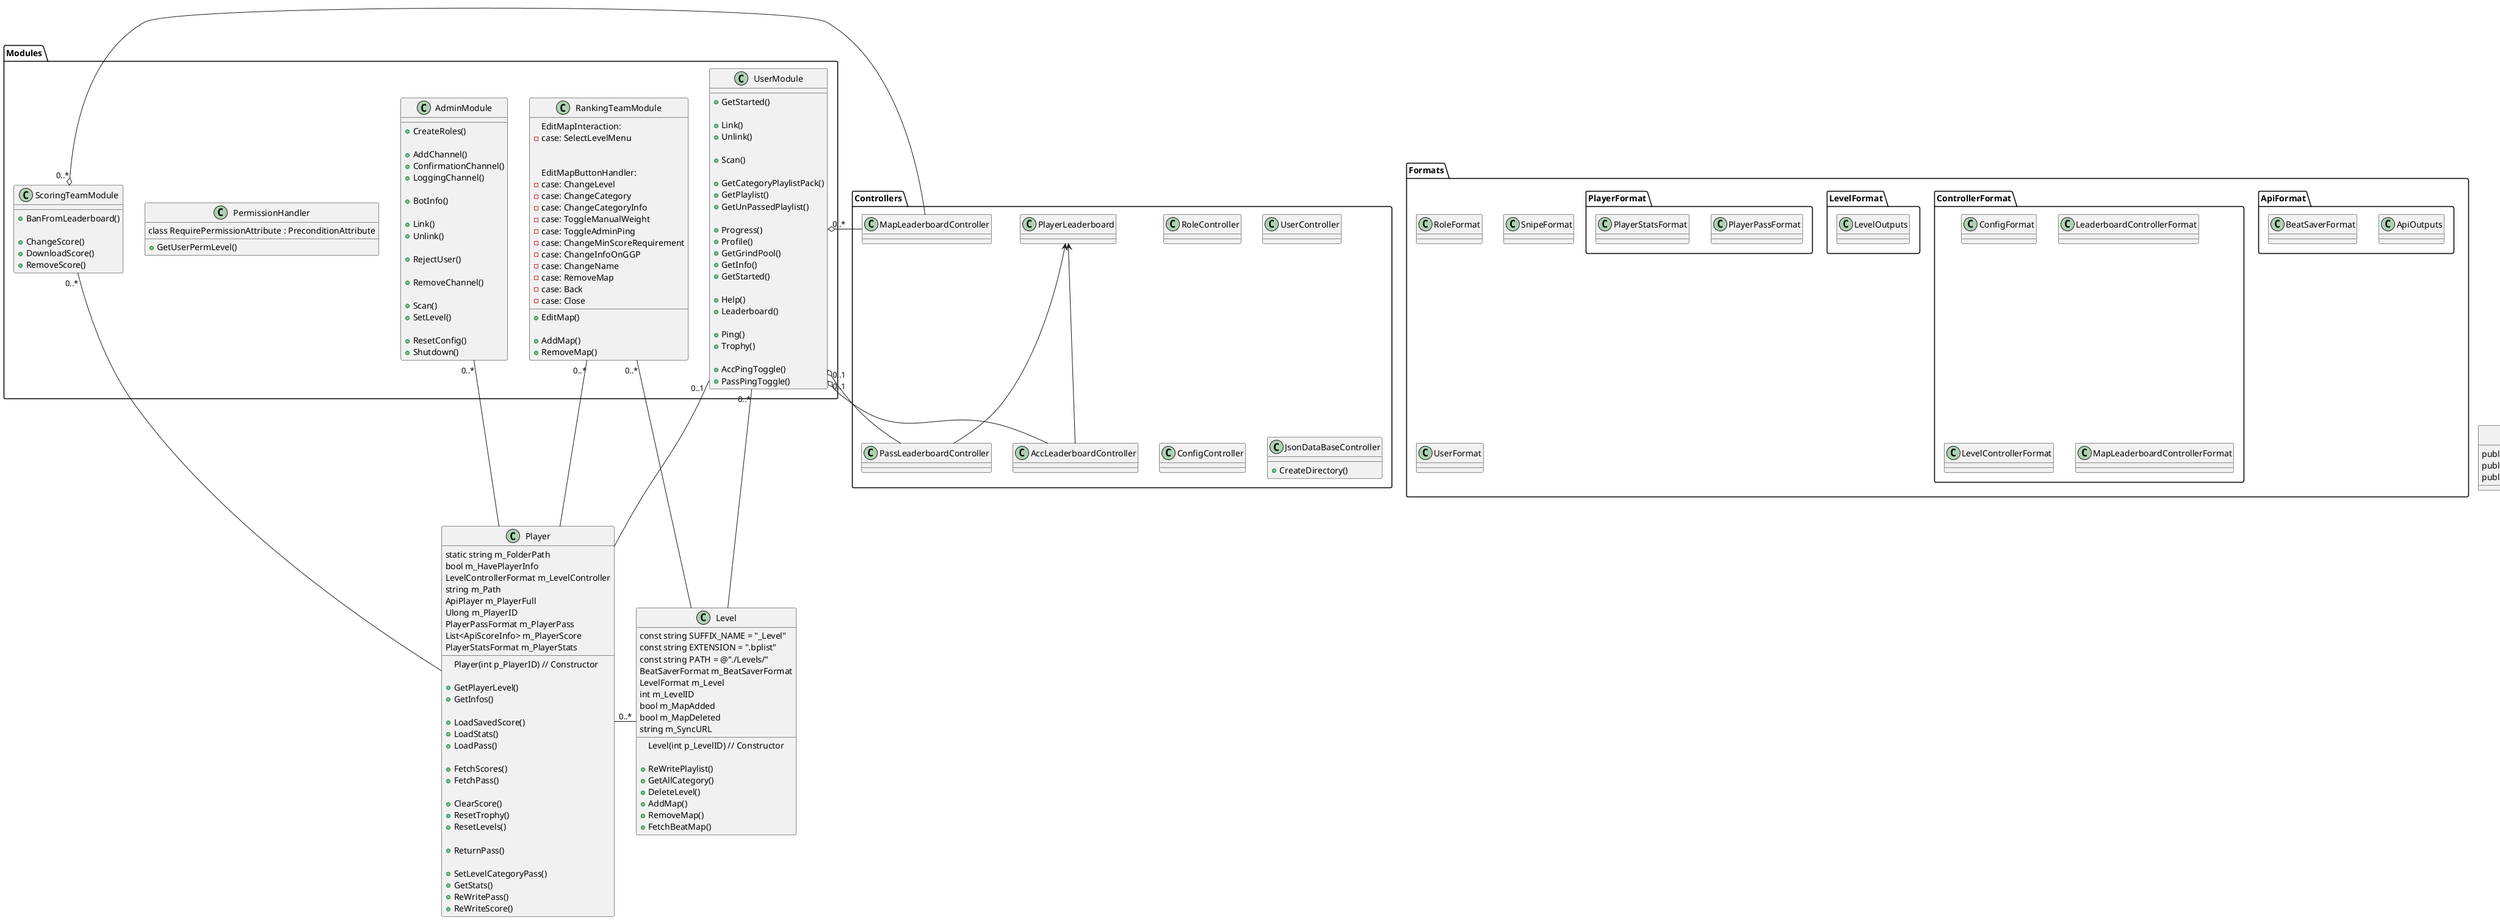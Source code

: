 ﻿@startuml
'https://plantuml.com/class-diagram

Class BotHandler{
public CommandService m_Commands
public static string m_Prefix;
public static DiscordSocketClient m_Client;
}

Class Program{
main()
}

Class Level{
const string SUFFIX_NAME = "_Level"
const string EXTENSION = ".bplist"
const string PATH = @"./Levels/"
BeatSaverFormat m_BeatSaverFormat
LevelFormat m_Level
int m_LevelID
bool m_MapAdded
bool m_MapDeleted
string m_SyncURL

Level(int p_LevelID) // Constructor

+ReWritePlaylist()
+GetAllCategory()
+DeleteLevel()
+AddMap()
+RemoveMap()
+FetchBeatMap()
}


Class Player {
static string m_FolderPath
bool m_HavePlayerInfo
LevelControllerFormat m_LevelController
string m_Path
ApiPlayer m_PlayerFull
Ulong m_PlayerID
PlayerPassFormat m_PlayerPass
List<ApiScoreInfo> m_PlayerScore
PlayerStatsFormat m_PlayerStats

Player(int p_PlayerID) // Constructor

+GetPlayerLevel()
+GetInfos()

+LoadSavedScore()
+LoadStats()
+LoadPass()

+FetchScores()
+FetchPass()

+ClearScore()
+ResetTrophy()
+ResetLevels()

+ReturnPass()

+SetLevelCategoryPass()
+GetStats()
+ReWritePass()
+ReWriteScore()
}

package Modules{
    Class PermissionHandler{
    class RequirePermissionAttribute : PreconditionAttribute
    +GetUserPermLevel()
    }

    Class AdminModule {
    +CreateRoles()
    
    +AddChannel()
    +ConfirmationChannel()
    +LoggingChannel()
    
    +BotInfo()
    
    +Link()
    +Unlink()
    
    +RejectUser()
    
    +RemoveChannel()

    +Scan()
    +SetLevel()
    
    +ResetConfig()
    +Shutdown()
    }
    
    Class RankingTeamModule {
     +EditMap()
    
    +AddMap()
    +RemoveMap()
    
    EditMapInteraction:
    -case: SelectLevelMenu
    
    
    EditMapButtonHandler:
    -case: ChangeLevel
    -case: ChangeCategory
    -case: ChangeCategoryInfo
    -case: ToggleManualWeight
    -case: ToggleAdminPing
    -case: ChangeMinScoreRequirement
    -case: ChangeInfoOnGGP
    -case: ChangeName
    -case: RemoveMap
    -case: Back
    -case: Close
    
    }
    
    Class ScoringTeamModule {
    +BanFromLeaderboard()
    
    +ChangeScore()
    +DownloadScore()
    +RemoveScore()
    }
    
    Class UserModule {
    
    +GetStarted()
    
    +Link()
    +Unlink()
    
    +Scan()
    
    +GetCategoryPlaylistPack()
    +GetPlaylist()
    +GetUnPassedPlaylist()
    
    +Progress()
    +Profile()
    +GetGrindPool()
        
    +GetInfo()
    +GetStarted()
   
    +Help()
    +Leaderboard()
    
    +Ping()


    +Trophy()
    
    +AccPingToggle()
    +PassPingToggle()
    }
}

package Controllers{
    Class MapLeaderboardController {
    
    }
    
    Class RoleController {
    }
    
    Class UserController {
    }
    
    Class PlayerLeaderboard{
    }
    
    Class AccLeaderboardController{
    }
    
    Class PassLeaderboardController{
    }
    
    Class ConfigController
    
    
    Class JsonDataBaseController{
    +CreateDirectory()
    }
}

package Formats{
    package ApiFormat{
    Class ApiOutputs
    Class BeatSaverFormat
    }
    package ControllerFormat{
    Class ConfigFormat
    Class LeaderboardControllerFormat
    Class LevelControllerFormat
    Class MapLeaderboardControllerFormat   
    }
    package LevelFormat{
    Class LevelOutputs
    }
    package PlayerFormat{
    Class PlayerPassFormat
    Class PlayerStatsFormat
    }
    Class RoleFormat
    Class SnipeFormat
    Class UserFormat
}

PlayerLeaderboard <-- AccLeaderboardController
PlayerLeaderboard <-- PassLeaderboardController

Program *-- BotHandler

AdminModule "0..*" --- Player
RankingTeamModule  "0..*" --- Player
ScoringTeamModule  "0..*" --- Player
UserModule "0..1" --- Player

RankingTeamModule "0..*" - Level
UserModule "0..*" - Level
Player "0..*" - Level

UserModule "0..*" o- MapLeaderboardController
ScoringTeamModule "0..*" o- MapLeaderboardController
UserModule "0..1" o- PassLeaderboardController
UserModule "0..1" o- AccLeaderboardController


@enduml
